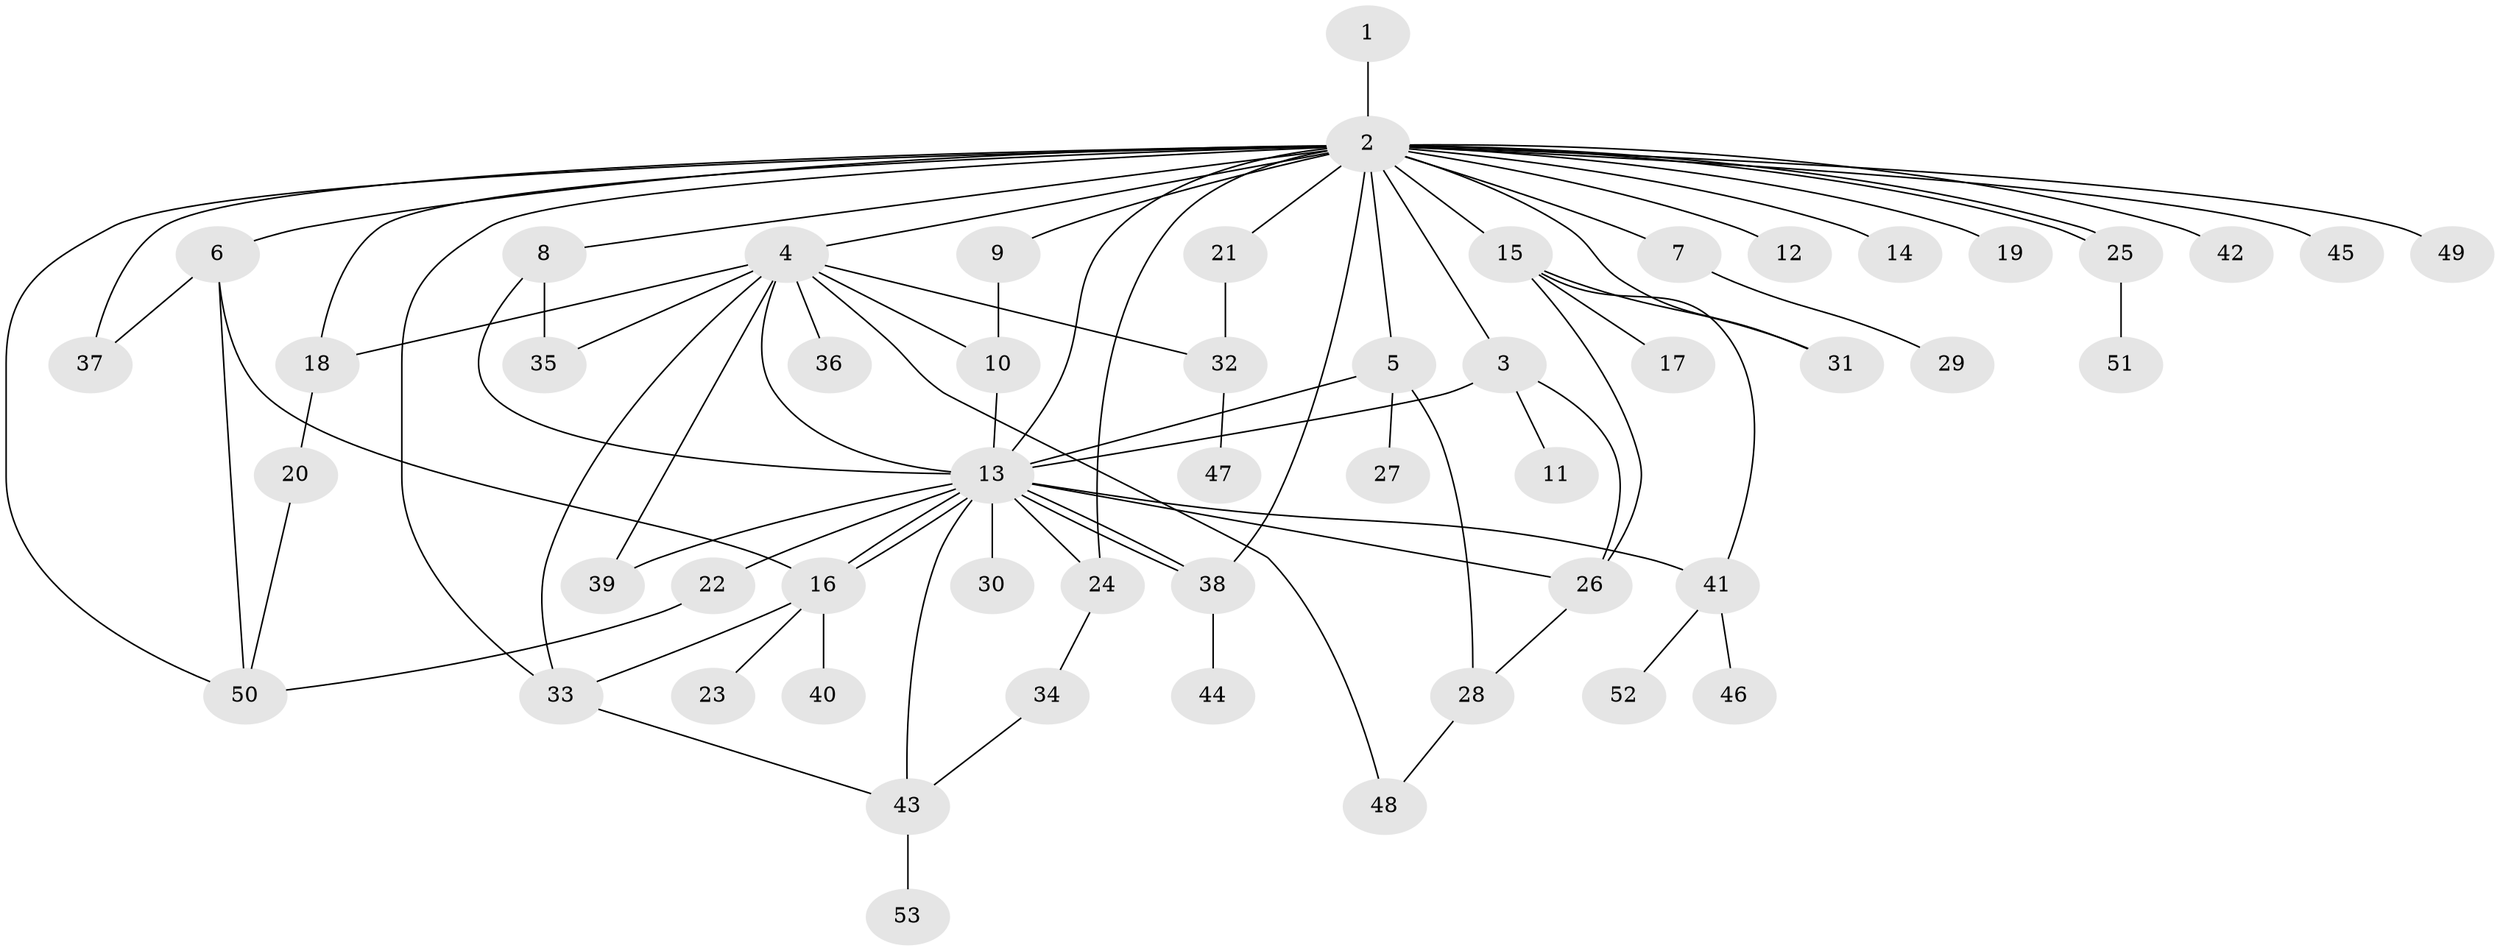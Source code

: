 // Generated by graph-tools (version 1.1) at 2025/11/02/27/25 16:11:11]
// undirected, 53 vertices, 82 edges
graph export_dot {
graph [start="1"]
  node [color=gray90,style=filled];
  1;
  2;
  3;
  4;
  5;
  6;
  7;
  8;
  9;
  10;
  11;
  12;
  13;
  14;
  15;
  16;
  17;
  18;
  19;
  20;
  21;
  22;
  23;
  24;
  25;
  26;
  27;
  28;
  29;
  30;
  31;
  32;
  33;
  34;
  35;
  36;
  37;
  38;
  39;
  40;
  41;
  42;
  43;
  44;
  45;
  46;
  47;
  48;
  49;
  50;
  51;
  52;
  53;
  1 -- 2;
  2 -- 3;
  2 -- 4;
  2 -- 5;
  2 -- 6;
  2 -- 7;
  2 -- 8;
  2 -- 9;
  2 -- 12;
  2 -- 13;
  2 -- 14;
  2 -- 15;
  2 -- 18;
  2 -- 19;
  2 -- 21;
  2 -- 24;
  2 -- 25;
  2 -- 25;
  2 -- 31;
  2 -- 33;
  2 -- 37;
  2 -- 38;
  2 -- 42;
  2 -- 45;
  2 -- 49;
  2 -- 50;
  3 -- 11;
  3 -- 13;
  3 -- 26;
  4 -- 10;
  4 -- 13;
  4 -- 18;
  4 -- 32;
  4 -- 33;
  4 -- 35;
  4 -- 36;
  4 -- 39;
  4 -- 48;
  5 -- 13;
  5 -- 27;
  5 -- 28;
  6 -- 16;
  6 -- 37;
  6 -- 50;
  7 -- 29;
  8 -- 13;
  8 -- 35;
  9 -- 10;
  10 -- 13;
  13 -- 16;
  13 -- 16;
  13 -- 22;
  13 -- 24;
  13 -- 26;
  13 -- 30;
  13 -- 38;
  13 -- 38;
  13 -- 39;
  13 -- 41;
  13 -- 43;
  15 -- 17;
  15 -- 26;
  15 -- 31;
  15 -- 41;
  16 -- 23;
  16 -- 33;
  16 -- 40;
  18 -- 20;
  20 -- 50;
  21 -- 32;
  22 -- 50;
  24 -- 34;
  25 -- 51;
  26 -- 28;
  28 -- 48;
  32 -- 47;
  33 -- 43;
  34 -- 43;
  38 -- 44;
  41 -- 46;
  41 -- 52;
  43 -- 53;
}
